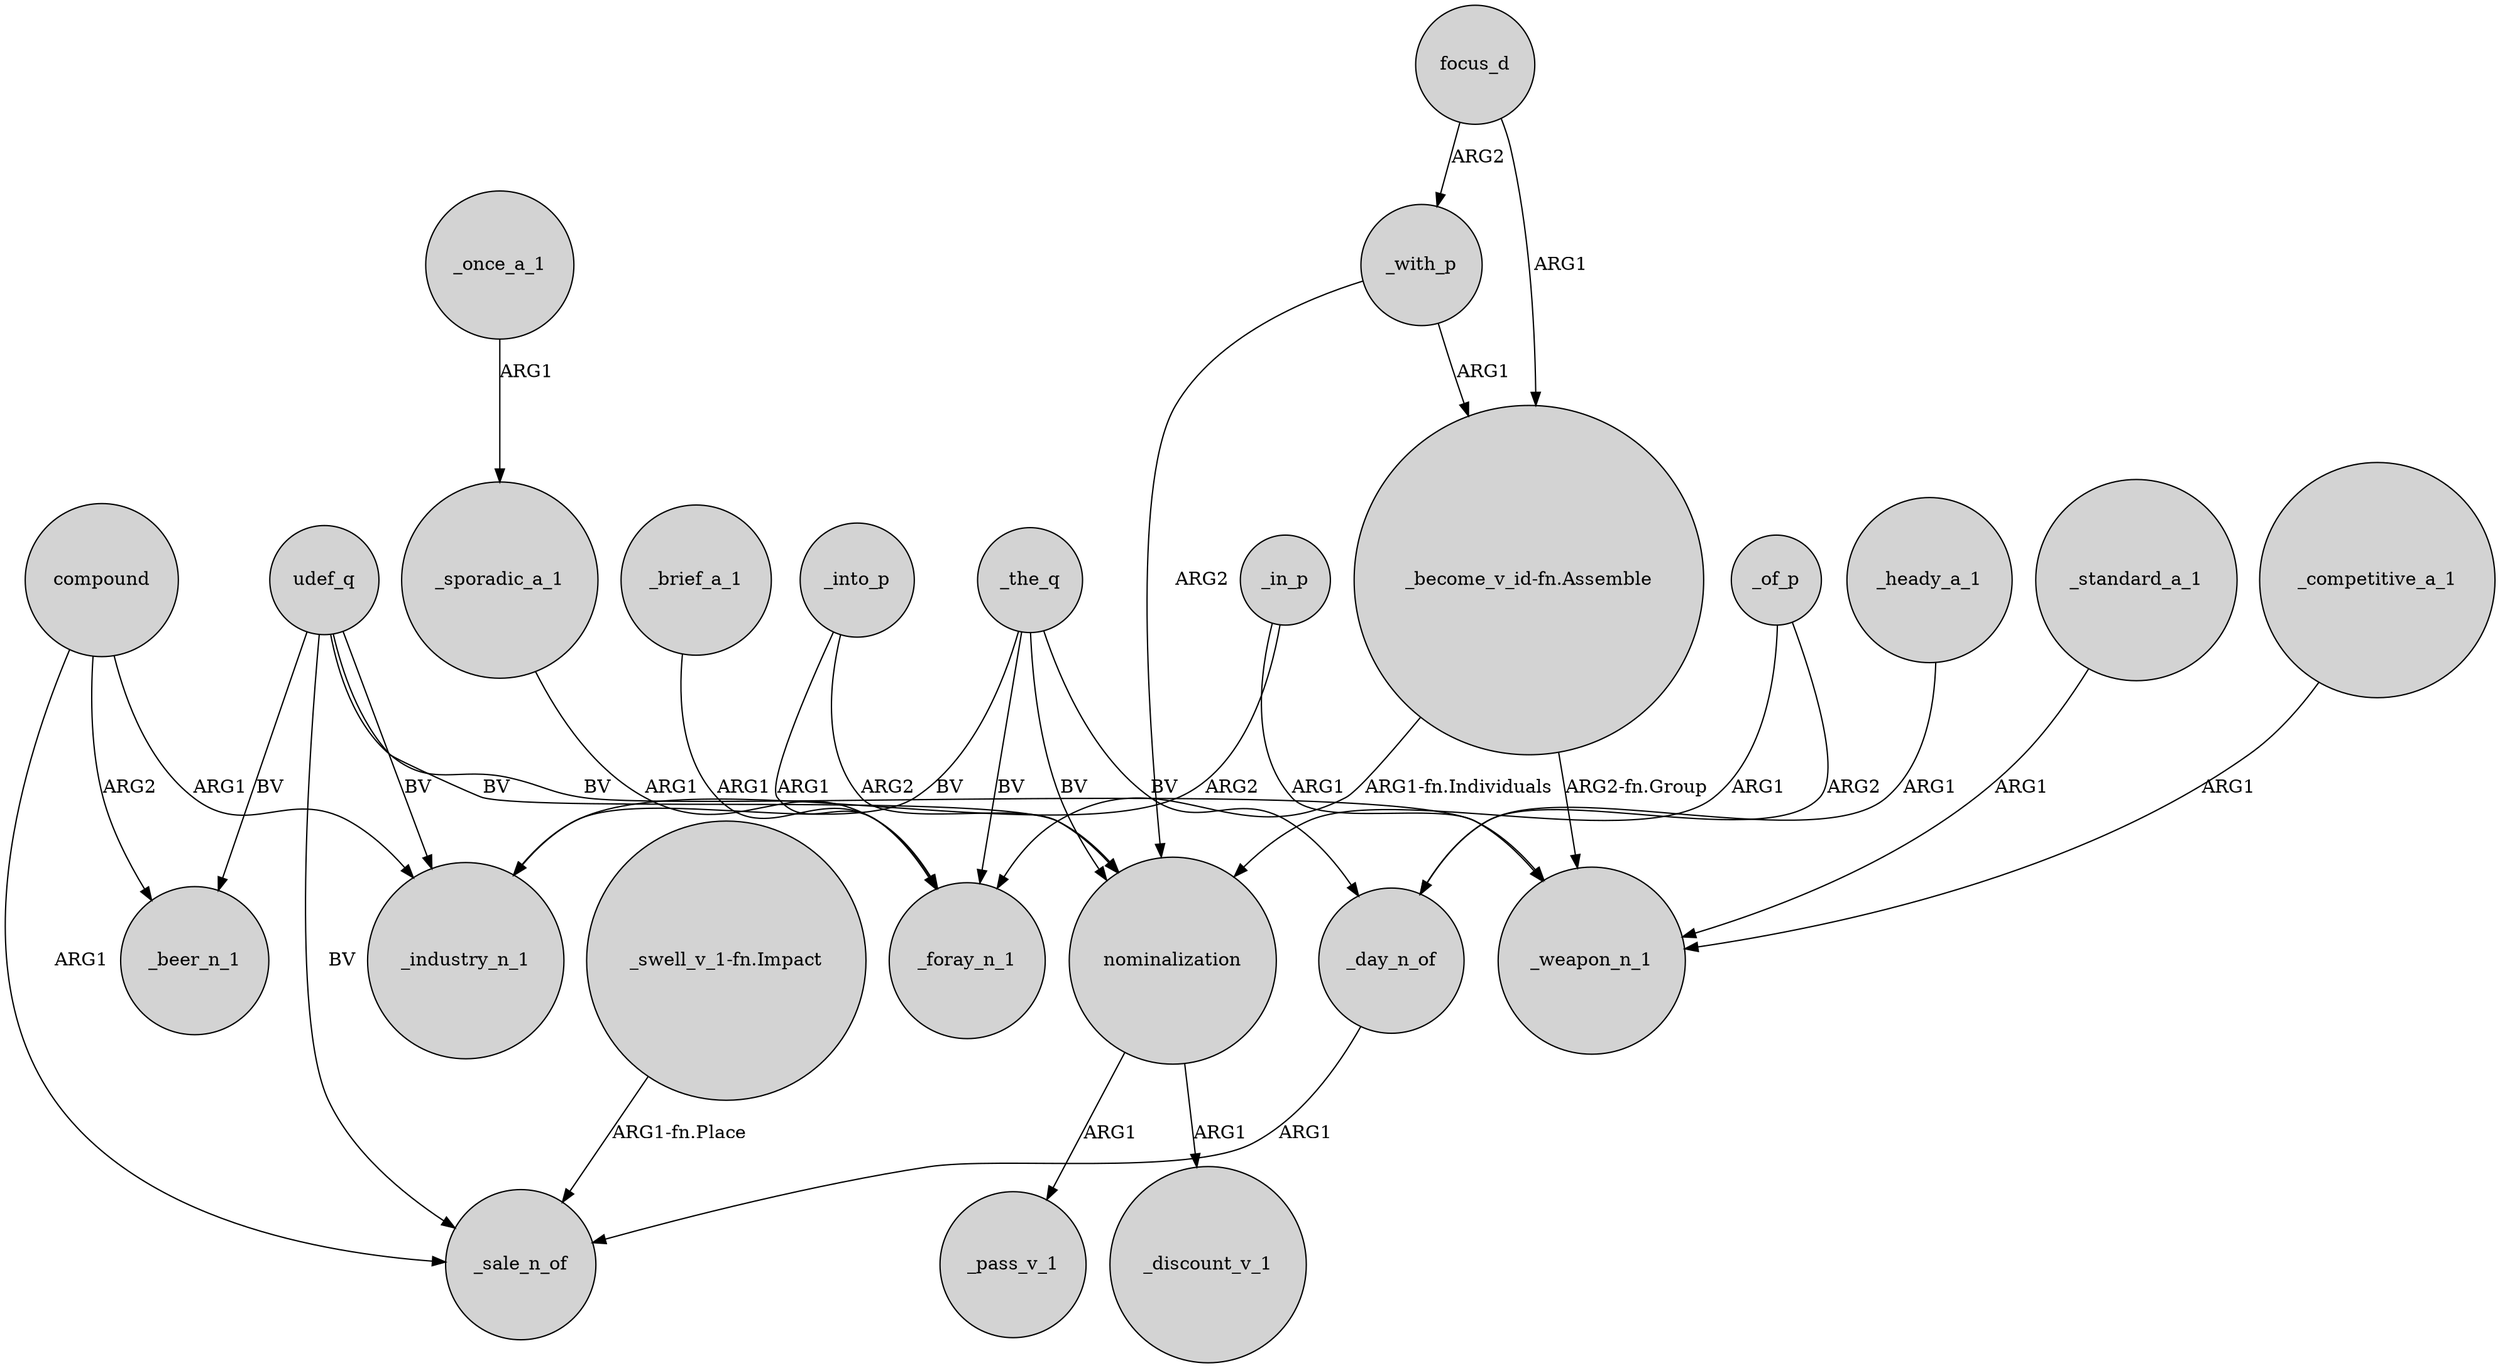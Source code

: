 digraph {
	node [shape=circle style=filled]
	udef_q -> _weapon_n_1 [label=BV]
	focus_d -> "_become_v_id-fn.Assemble" [label=ARG1]
	_the_q -> nominalization [label=BV]
	_into_p -> _foray_n_1 [label=ARG1]
	focus_d -> _with_p [label=ARG2]
	nominalization -> _pass_v_1 [label=ARG1]
	_of_p -> nominalization [label=ARG1]
	_in_p -> _weapon_n_1 [label=ARG1]
	nominalization -> _discount_v_1 [label=ARG1]
	udef_q -> nominalization [label=BV]
	udef_q -> _sale_n_of [label=BV]
	compound -> _industry_n_1 [label=ARG1]
	_into_p -> nominalization [label=ARG2]
	_heady_a_1 -> _day_n_of [label=ARG1]
	"_swell_v_1-fn.Impact" -> _sale_n_of [label="ARG1-fn.Place"]
	_the_q -> _day_n_of [label=BV]
	_in_p -> _industry_n_1 [label=ARG2]
	"_become_v_id-fn.Assemble" -> _weapon_n_1 [label="ARG2-fn.Group"]
	compound -> _beer_n_1 [label=ARG2]
	_day_n_of -> _sale_n_of [label=ARG1]
	_with_p -> "_become_v_id-fn.Assemble" [label=ARG1]
	_the_q -> _foray_n_1 [label=BV]
	_of_p -> _day_n_of [label=ARG2]
	udef_q -> _industry_n_1 [label=BV]
	_standard_a_1 -> _weapon_n_1 [label=ARG1]
	"_become_v_id-fn.Assemble" -> _foray_n_1 [label="ARG1-fn.Individuals"]
	_once_a_1 -> _sporadic_a_1 [label=ARG1]
	_sporadic_a_1 -> _foray_n_1 [label=ARG1]
	_brief_a_1 -> _foray_n_1 [label=ARG1]
	_competitive_a_1 -> _weapon_n_1 [label=ARG1]
	_the_q -> _industry_n_1 [label=BV]
	udef_q -> _beer_n_1 [label=BV]
	compound -> _sale_n_of [label=ARG1]
	_with_p -> nominalization [label=ARG2]
}
